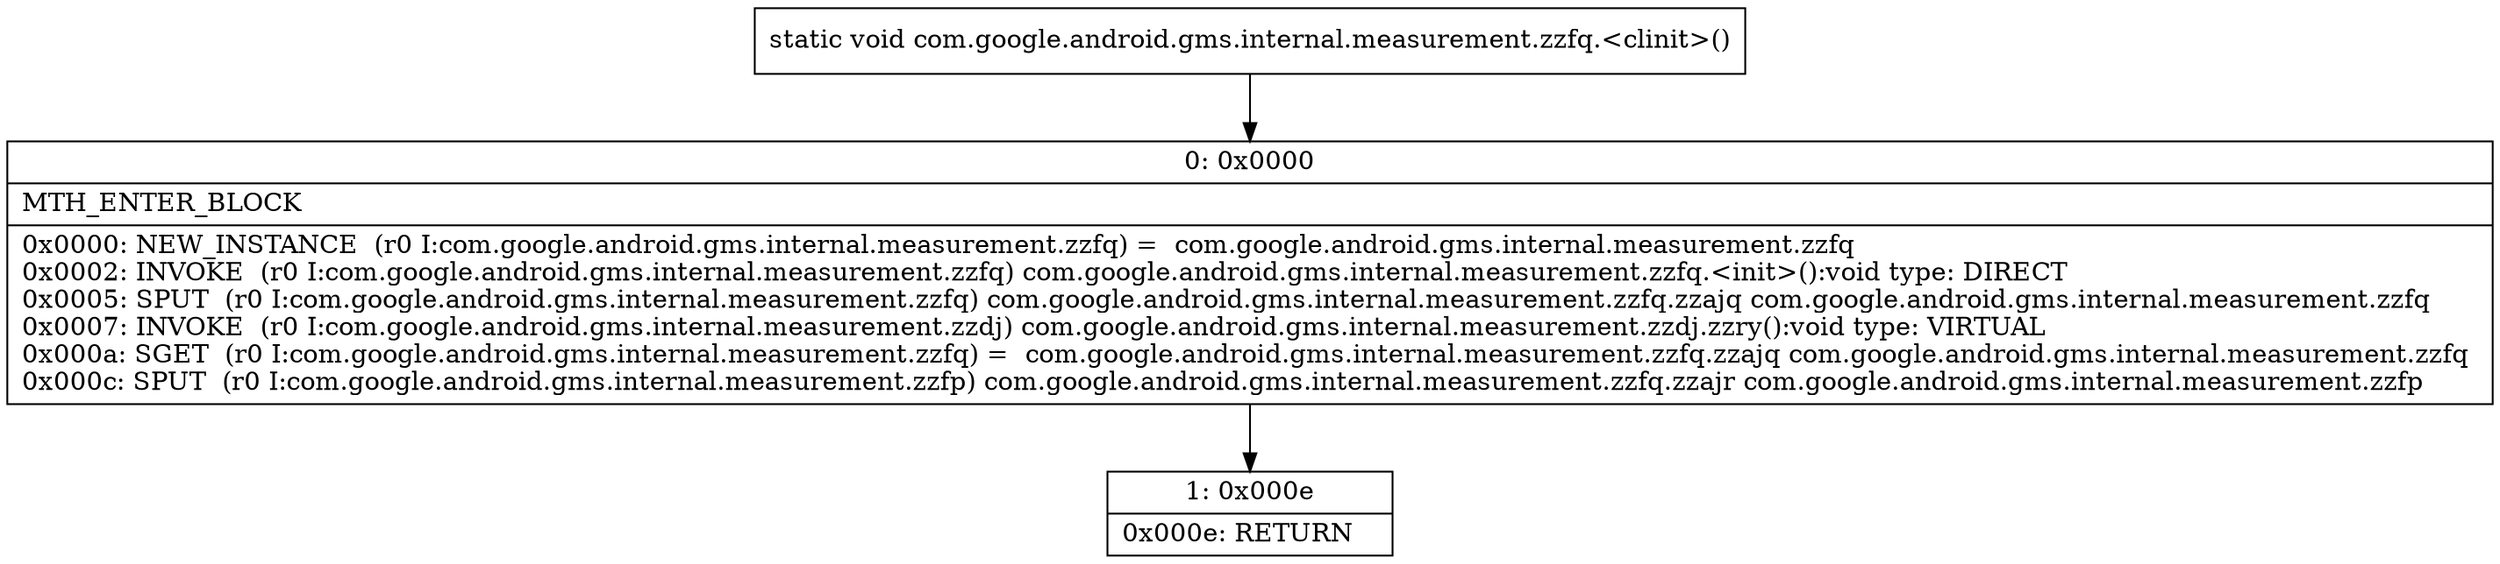 digraph "CFG forcom.google.android.gms.internal.measurement.zzfq.\<clinit\>()V" {
Node_0 [shape=record,label="{0\:\ 0x0000|MTH_ENTER_BLOCK\l|0x0000: NEW_INSTANCE  (r0 I:com.google.android.gms.internal.measurement.zzfq) =  com.google.android.gms.internal.measurement.zzfq \l0x0002: INVOKE  (r0 I:com.google.android.gms.internal.measurement.zzfq) com.google.android.gms.internal.measurement.zzfq.\<init\>():void type: DIRECT \l0x0005: SPUT  (r0 I:com.google.android.gms.internal.measurement.zzfq) com.google.android.gms.internal.measurement.zzfq.zzajq com.google.android.gms.internal.measurement.zzfq \l0x0007: INVOKE  (r0 I:com.google.android.gms.internal.measurement.zzdj) com.google.android.gms.internal.measurement.zzdj.zzry():void type: VIRTUAL \l0x000a: SGET  (r0 I:com.google.android.gms.internal.measurement.zzfq) =  com.google.android.gms.internal.measurement.zzfq.zzajq com.google.android.gms.internal.measurement.zzfq \l0x000c: SPUT  (r0 I:com.google.android.gms.internal.measurement.zzfp) com.google.android.gms.internal.measurement.zzfq.zzajr com.google.android.gms.internal.measurement.zzfp \l}"];
Node_1 [shape=record,label="{1\:\ 0x000e|0x000e: RETURN   \l}"];
MethodNode[shape=record,label="{static void com.google.android.gms.internal.measurement.zzfq.\<clinit\>() }"];
MethodNode -> Node_0;
Node_0 -> Node_1;
}

